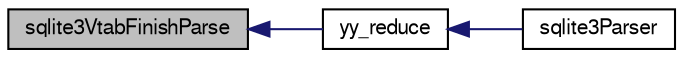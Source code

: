 digraph "sqlite3VtabFinishParse"
{
  edge [fontname="FreeSans",fontsize="10",labelfontname="FreeSans",labelfontsize="10"];
  node [fontname="FreeSans",fontsize="10",shape=record];
  rankdir="LR";
  Node804324 [label="sqlite3VtabFinishParse",height=0.2,width=0.4,color="black", fillcolor="grey75", style="filled", fontcolor="black"];
  Node804324 -> Node804325 [dir="back",color="midnightblue",fontsize="10",style="solid",fontname="FreeSans"];
  Node804325 [label="yy_reduce",height=0.2,width=0.4,color="black", fillcolor="white", style="filled",URL="$sqlite3_8c.html#a7c419a9b25711c666a9a2449ef377f14"];
  Node804325 -> Node804326 [dir="back",color="midnightblue",fontsize="10",style="solid",fontname="FreeSans"];
  Node804326 [label="sqlite3Parser",height=0.2,width=0.4,color="black", fillcolor="white", style="filled",URL="$sqlite3_8c.html#a0327d71a5fabe0b6a343d78a2602e72a"];
}
